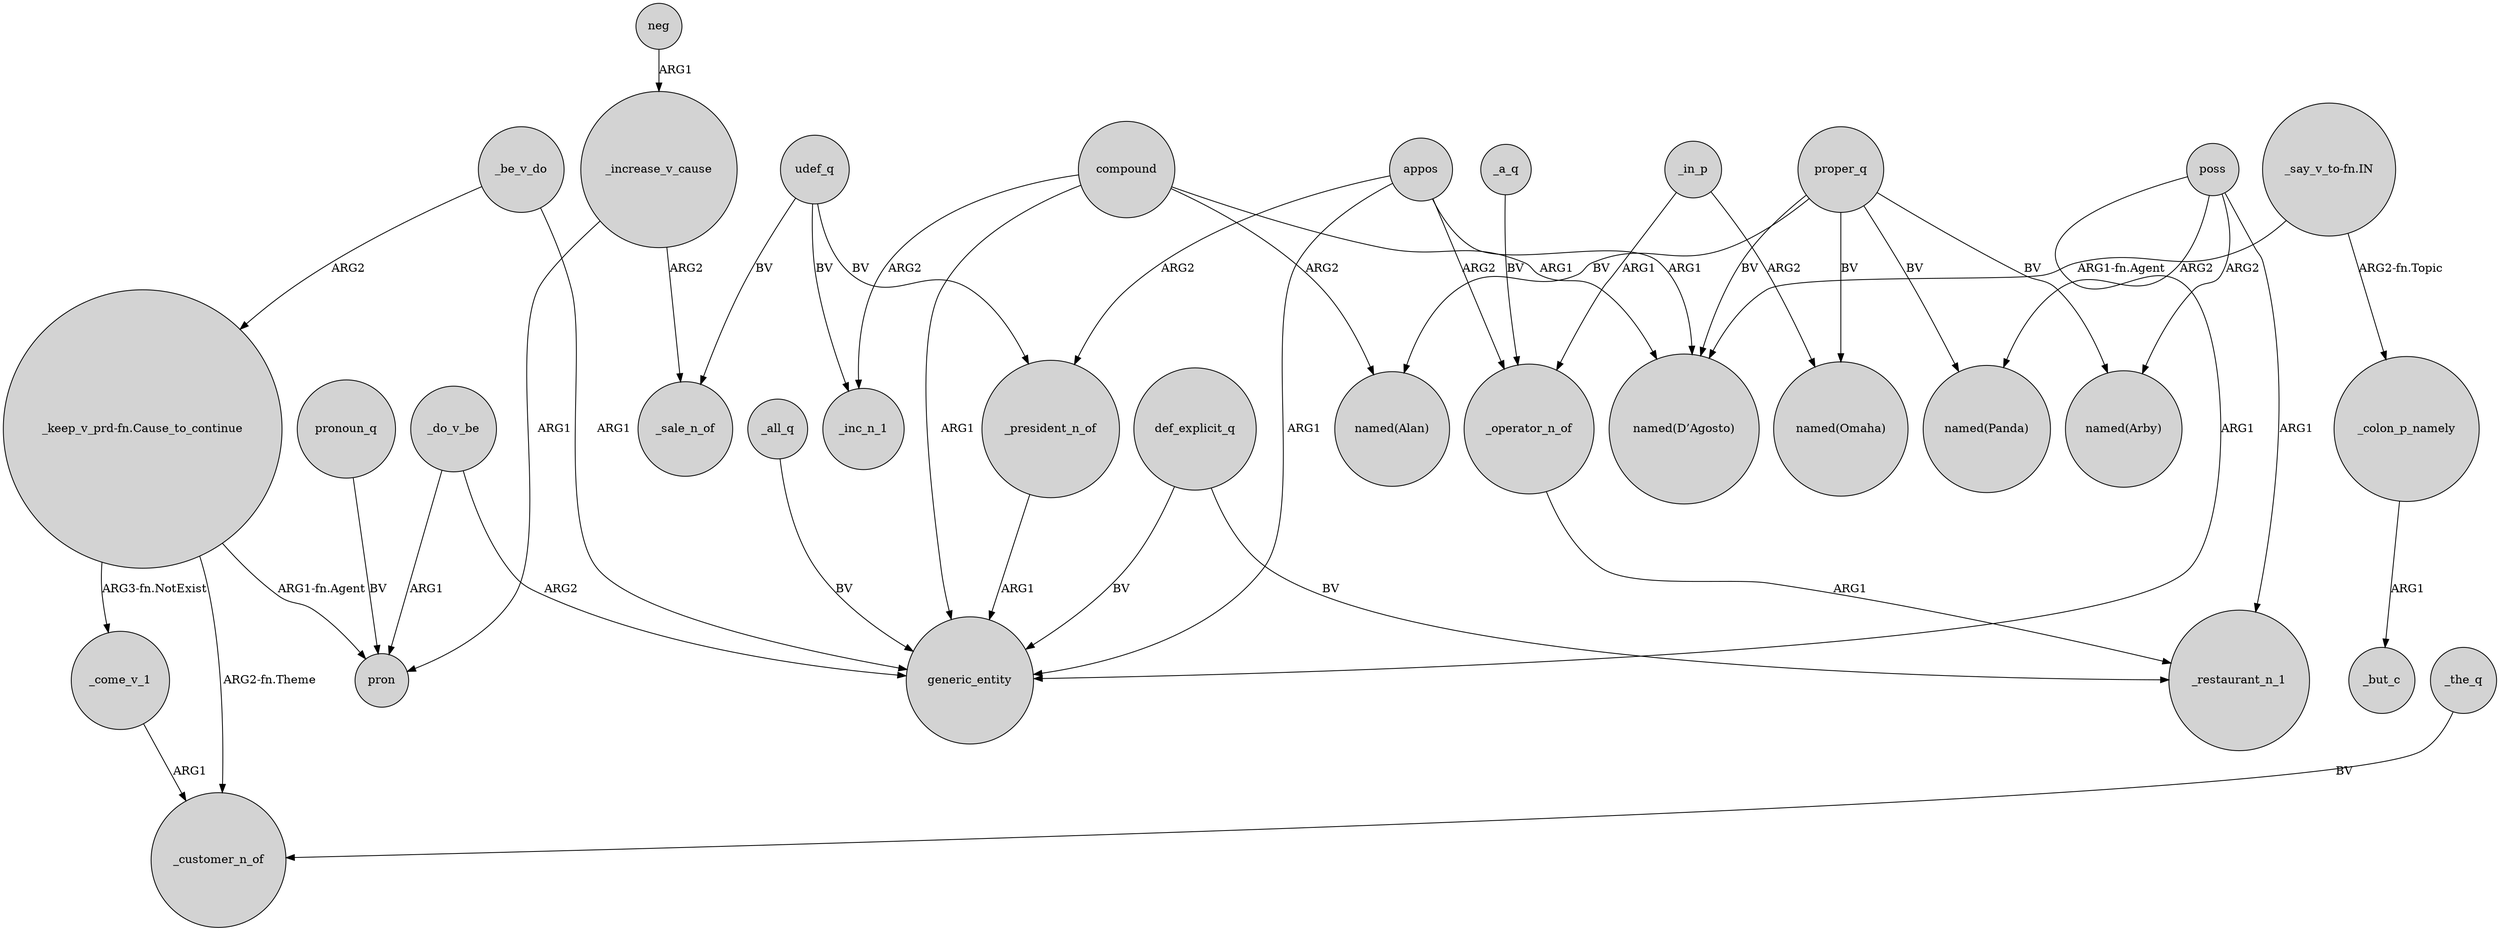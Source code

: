 digraph {
	node [shape=circle style=filled]
	_be_v_do -> "_keep_v_prd-fn.Cause_to_continue" [label=ARG2]
	_be_v_do -> generic_entity [label=ARG1]
	compound -> generic_entity [label=ARG1]
	poss -> generic_entity [label=ARG1]
	udef_q -> _inc_n_1 [label=BV]
	proper_q -> "named(Omaha)" [label=BV]
	_do_v_be -> pron [label=ARG1]
	"_keep_v_prd-fn.Cause_to_continue" -> pron [label="ARG1-fn.Agent"]
	"_keep_v_prd-fn.Cause_to_continue" -> _come_v_1 [label="ARG3-fn.NotExist"]
	"_say_v_to-fn.IN" -> "named(D’Agosto)" [label="ARG1-fn.Agent"]
	"_keep_v_prd-fn.Cause_to_continue" -> _customer_n_of [label="ARG2-fn.Theme"]
	proper_q -> "named(D’Agosto)" [label=BV]
	proper_q -> "named(Alan)" [label=BV]
	_come_v_1 -> _customer_n_of [label=ARG1]
	_increase_v_cause -> pron [label=ARG1]
	_in_p -> "named(Omaha)" [label=ARG2]
	"_say_v_to-fn.IN" -> _colon_p_namely [label="ARG2-fn.Topic"]
	def_explicit_q -> generic_entity [label=BV]
	_do_v_be -> generic_entity [label=ARG2]
	_a_q -> _operator_n_of [label=BV]
	compound -> "named(D’Agosto)" [label=ARG1]
	appos -> generic_entity [label=ARG1]
	_all_q -> generic_entity [label=BV]
	appos -> _president_n_of [label=ARG2]
	pronoun_q -> pron [label=BV]
	_the_q -> _customer_n_of [label=BV]
	_operator_n_of -> _restaurant_n_1 [label=ARG1]
	neg -> _increase_v_cause [label=ARG1]
	_increase_v_cause -> _sale_n_of [label=ARG2]
	poss -> "named(Panda)" [label=ARG2]
	proper_q -> "named(Arby)" [label=BV]
	def_explicit_q -> _restaurant_n_1 [label=BV]
	udef_q -> _president_n_of [label=BV]
	proper_q -> "named(Panda)" [label=BV]
	appos -> "named(D’Agosto)" [label=ARG1]
	compound -> "named(Alan)" [label=ARG2]
	udef_q -> _sale_n_of [label=BV]
	appos -> _operator_n_of [label=ARG2]
	_president_n_of -> generic_entity [label=ARG1]
	poss -> _restaurant_n_1 [label=ARG1]
	_colon_p_namely -> _but_c [label=ARG1]
	_in_p -> _operator_n_of [label=ARG1]
	compound -> _inc_n_1 [label=ARG2]
	poss -> "named(Arby)" [label=ARG2]
}
